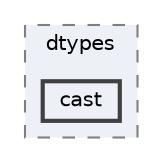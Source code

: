digraph "/home/jam/Research/IRES-2025/dev/src/llm-scripts/testing/hypothesis-testing/hyp-env/lib/python3.12/site-packages/pandas/tests/dtypes/cast"
{
 // LATEX_PDF_SIZE
  bgcolor="transparent";
  edge [fontname=Helvetica,fontsize=10,labelfontname=Helvetica,labelfontsize=10];
  node [fontname=Helvetica,fontsize=10,shape=box,height=0.2,width=0.4];
  compound=true
  subgraph clusterdir_0cde703c24453527929e1d25fc28039a {
    graph [ bgcolor="#edf0f7", pencolor="grey50", label="dtypes", fontname=Helvetica,fontsize=10 style="filled,dashed", URL="dir_0cde703c24453527929e1d25fc28039a.html",tooltip=""]
  dir_373fc378bfce9f16acb7cc35feea9034 [label="cast", fillcolor="#edf0f7", color="grey25", style="filled,bold", URL="dir_373fc378bfce9f16acb7cc35feea9034.html",tooltip=""];
  }
}
